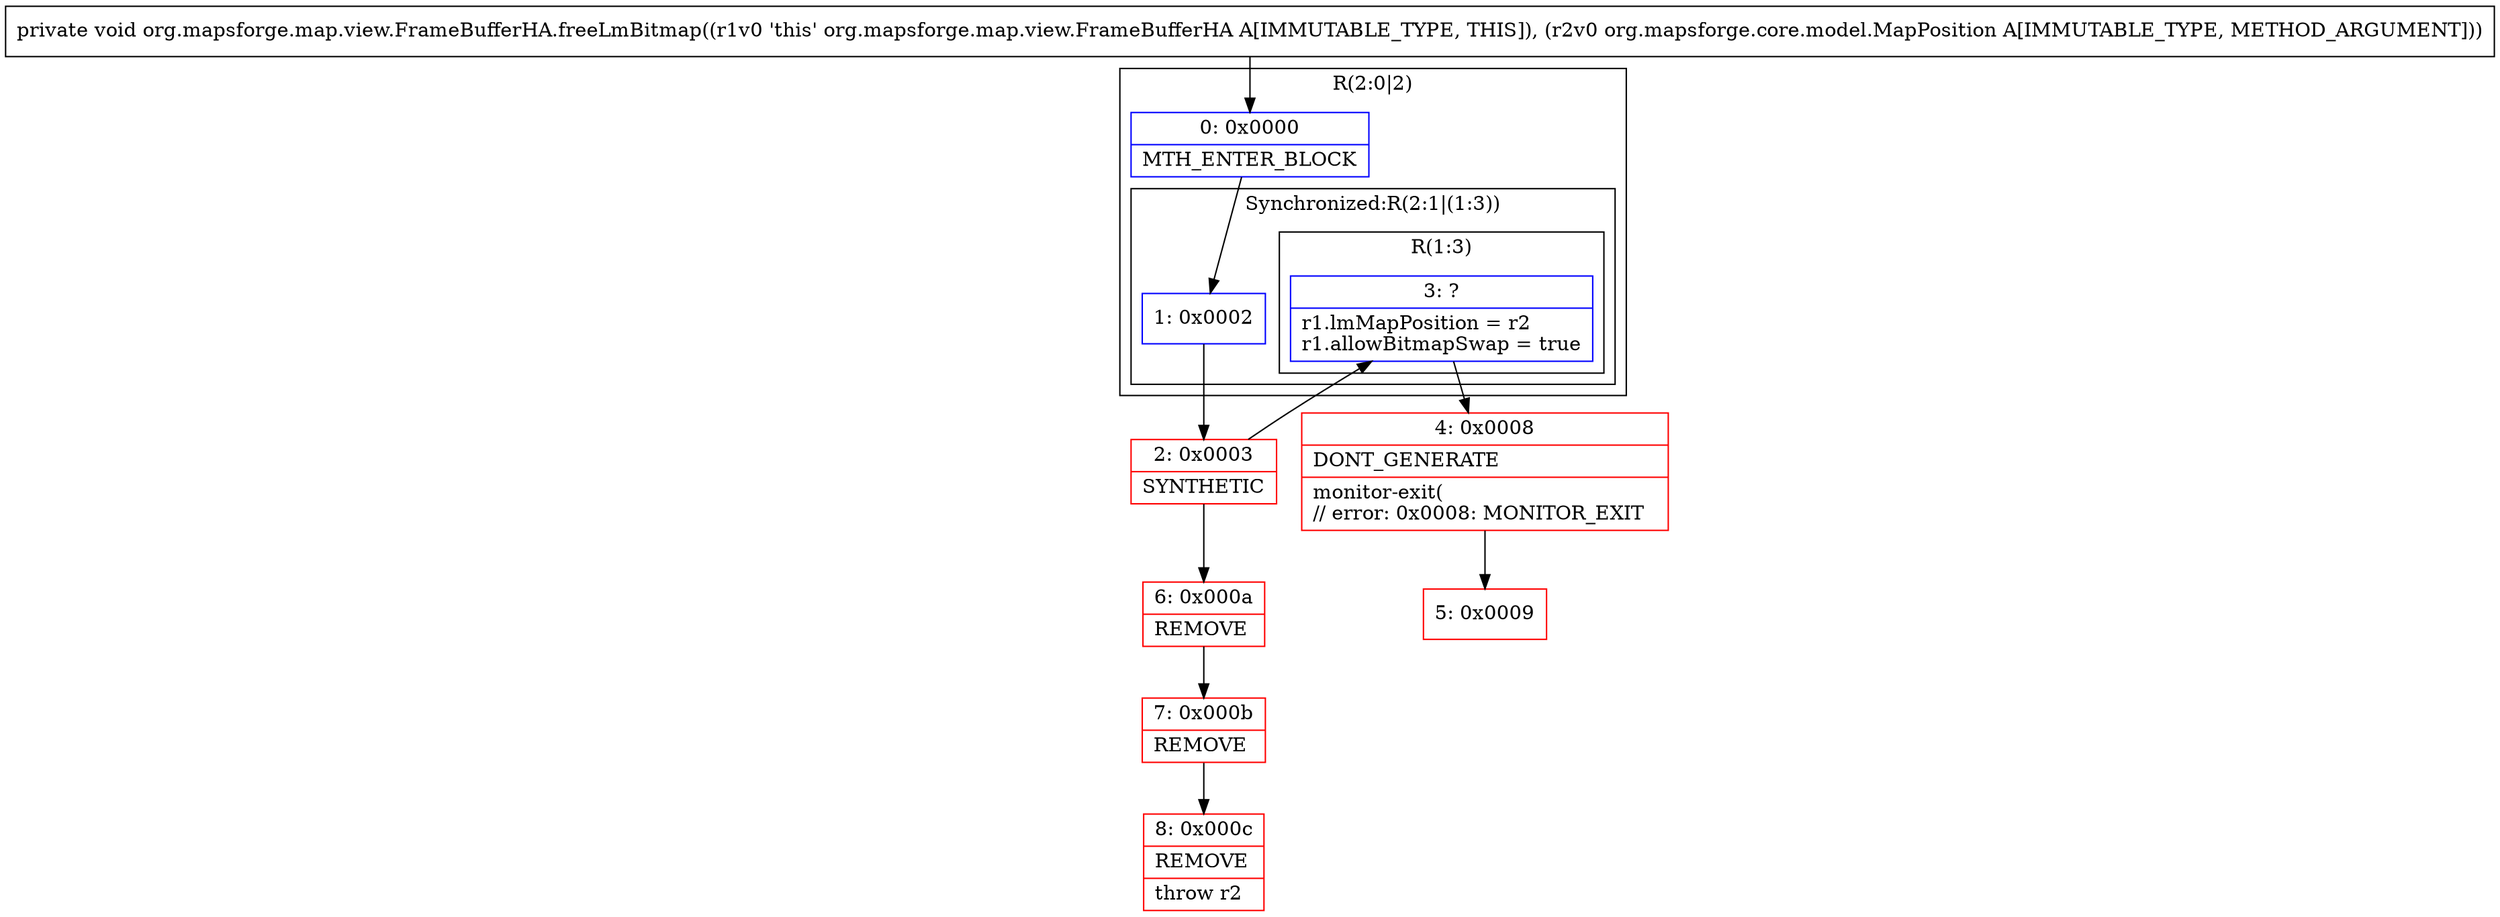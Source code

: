 digraph "CFG fororg.mapsforge.map.view.FrameBufferHA.freeLmBitmap(Lorg\/mapsforge\/core\/model\/MapPosition;)V" {
subgraph cluster_Region_1430863160 {
label = "R(2:0|2)";
node [shape=record,color=blue];
Node_0 [shape=record,label="{0\:\ 0x0000|MTH_ENTER_BLOCK\l}"];
subgraph cluster_SynchronizedRegion_2115794799 {
label = "Synchronized:R(2:1|(1:3))";
node [shape=record,color=blue];
Node_1 [shape=record,label="{1\:\ 0x0002}"];
subgraph cluster_Region_455531804 {
label = "R(1:3)";
node [shape=record,color=blue];
Node_3 [shape=record,label="{3\:\ ?|r1.lmMapPosition = r2\lr1.allowBitmapSwap = true\l}"];
}
}
}
Node_2 [shape=record,color=red,label="{2\:\ 0x0003|SYNTHETIC\l}"];
Node_4 [shape=record,color=red,label="{4\:\ 0x0008|DONT_GENERATE\l|monitor\-exit(\l\/\/ error: 0x0008: MONITOR_EXIT  \l}"];
Node_5 [shape=record,color=red,label="{5\:\ 0x0009}"];
Node_6 [shape=record,color=red,label="{6\:\ 0x000a|REMOVE\l}"];
Node_7 [shape=record,color=red,label="{7\:\ 0x000b|REMOVE\l}"];
Node_8 [shape=record,color=red,label="{8\:\ 0x000c|REMOVE\l|throw r2\l}"];
MethodNode[shape=record,label="{private void org.mapsforge.map.view.FrameBufferHA.freeLmBitmap((r1v0 'this' org.mapsforge.map.view.FrameBufferHA A[IMMUTABLE_TYPE, THIS]), (r2v0 org.mapsforge.core.model.MapPosition A[IMMUTABLE_TYPE, METHOD_ARGUMENT])) }"];
MethodNode -> Node_0;
Node_0 -> Node_1;
Node_1 -> Node_2;
Node_3 -> Node_4;
Node_2 -> Node_3;
Node_2 -> Node_6;
Node_4 -> Node_5;
Node_6 -> Node_7;
Node_7 -> Node_8;
}

